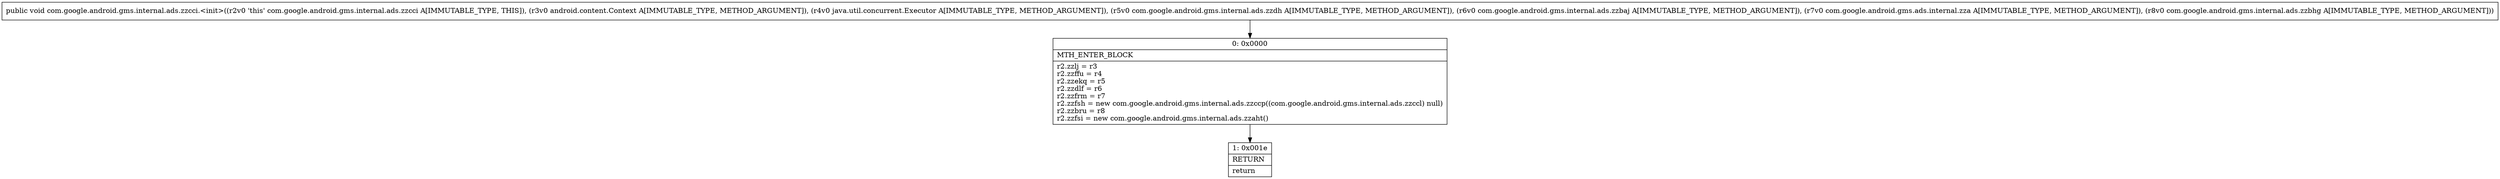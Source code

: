 digraph "CFG forcom.google.android.gms.internal.ads.zzcci.\<init\>(Landroid\/content\/Context;Ljava\/util\/concurrent\/Executor;Lcom\/google\/android\/gms\/internal\/ads\/zzdh;Lcom\/google\/android\/gms\/internal\/ads\/zzbaj;Lcom\/google\/android\/gms\/ads\/internal\/zza;Lcom\/google\/android\/gms\/internal\/ads\/zzbhg;)V" {
Node_0 [shape=record,label="{0\:\ 0x0000|MTH_ENTER_BLOCK\l|r2.zzlj = r3\lr2.zzffu = r4\lr2.zzekq = r5\lr2.zzdlf = r6\lr2.zzfrm = r7\lr2.zzfsh = new com.google.android.gms.internal.ads.zzccp((com.google.android.gms.internal.ads.zzccl) null)\lr2.zzbru = r8\lr2.zzfsi = new com.google.android.gms.internal.ads.zzaht()\l}"];
Node_1 [shape=record,label="{1\:\ 0x001e|RETURN\l|return\l}"];
MethodNode[shape=record,label="{public void com.google.android.gms.internal.ads.zzcci.\<init\>((r2v0 'this' com.google.android.gms.internal.ads.zzcci A[IMMUTABLE_TYPE, THIS]), (r3v0 android.content.Context A[IMMUTABLE_TYPE, METHOD_ARGUMENT]), (r4v0 java.util.concurrent.Executor A[IMMUTABLE_TYPE, METHOD_ARGUMENT]), (r5v0 com.google.android.gms.internal.ads.zzdh A[IMMUTABLE_TYPE, METHOD_ARGUMENT]), (r6v0 com.google.android.gms.internal.ads.zzbaj A[IMMUTABLE_TYPE, METHOD_ARGUMENT]), (r7v0 com.google.android.gms.ads.internal.zza A[IMMUTABLE_TYPE, METHOD_ARGUMENT]), (r8v0 com.google.android.gms.internal.ads.zzbhg A[IMMUTABLE_TYPE, METHOD_ARGUMENT])) }"];
MethodNode -> Node_0;
Node_0 -> Node_1;
}

